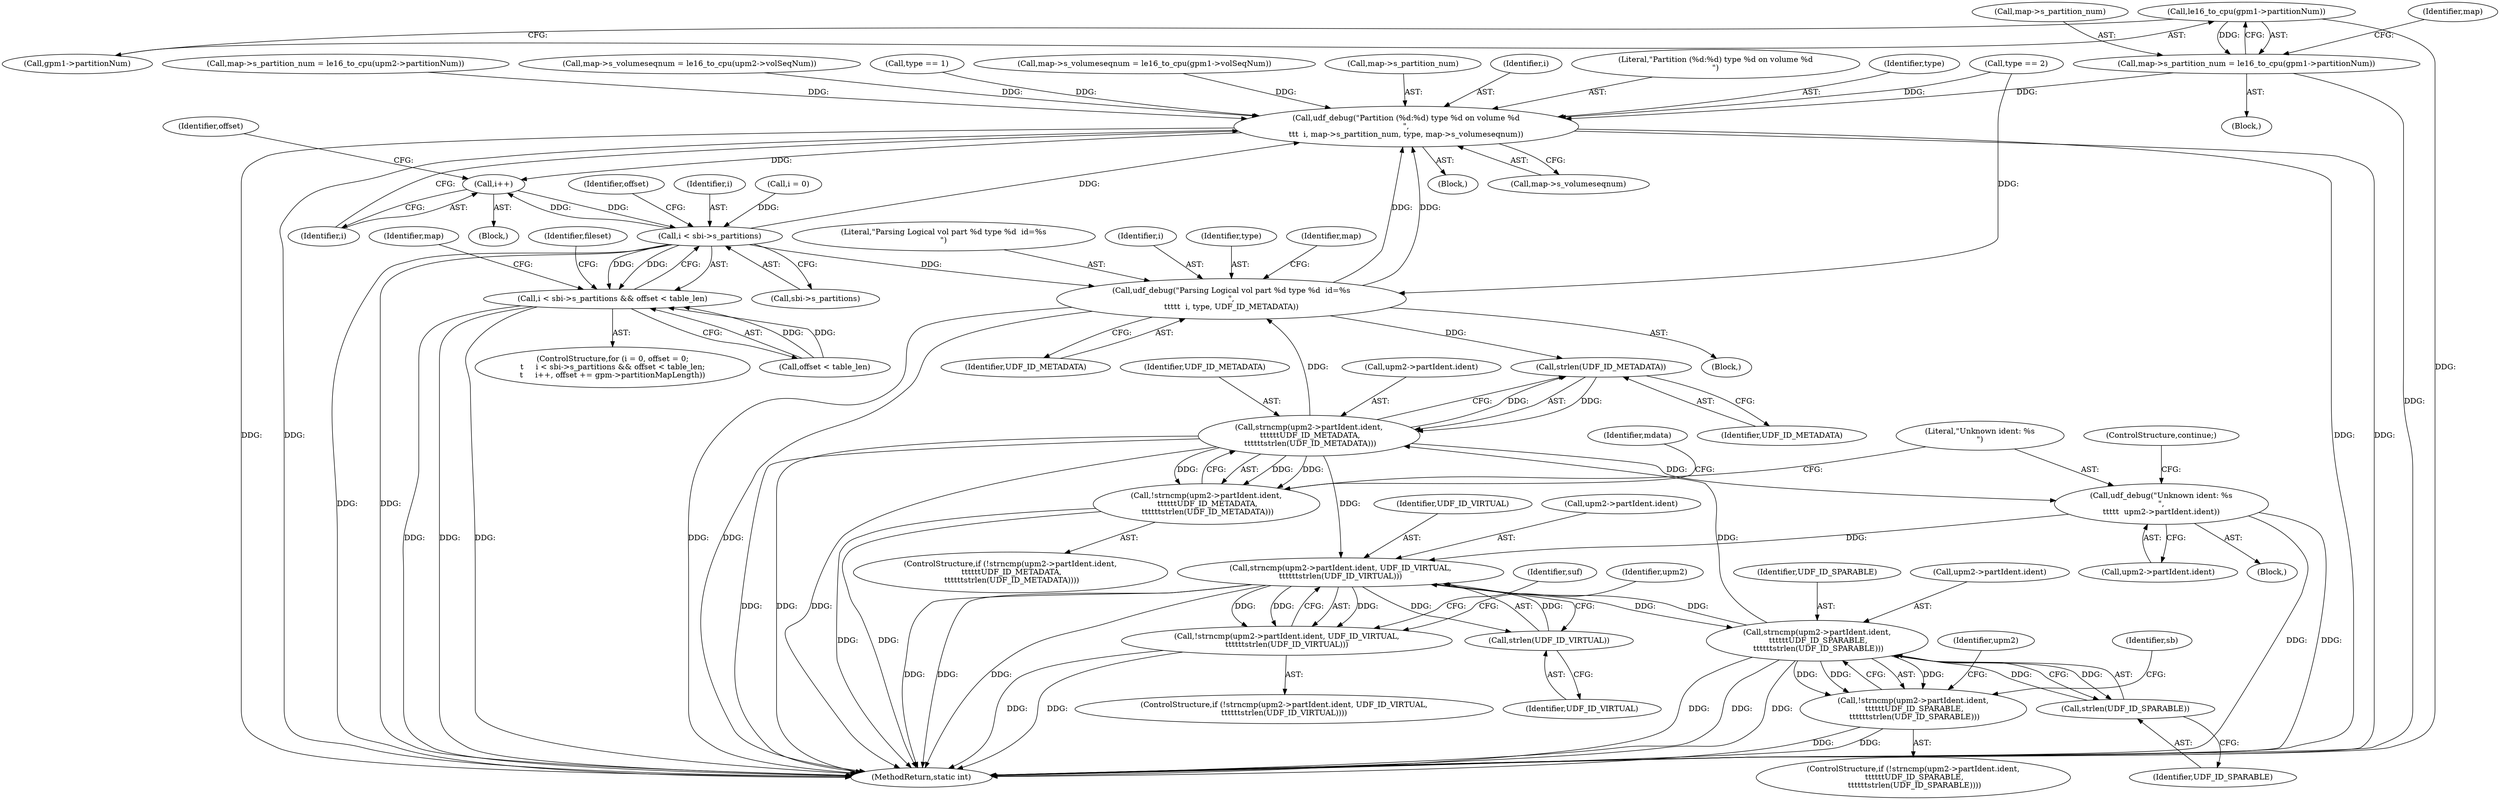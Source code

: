 digraph "0_linux_1df2ae31c724e57be9d7ac00d78db8a5dabdd050@pointer" {
"1000264" [label="(Call,le16_to_cpu(gpm1->partitionNum))"];
"1000260" [label="(Call,map->s_partition_num = le16_to_cpu(gpm1->partitionNum))"];
"1000534" [label="(Call,udf_debug(\"Partition (%d:%d) type %d on volume %d\n\",\n\t\t\t  i, map->s_partition_num, type, map->s_volumeseqnum))"];
"1000204" [label="(Call,i++)"];
"1000195" [label="(Call,i < sbi->s_partitions)"];
"1000194" [label="(Call,i < sbi->s_partitions && offset < table_len)"];
"1000393" [label="(Call,udf_debug(\"Parsing Logical vol part %d type %d  id=%s\n\",\n\t\t\t\t\t  i, type, UDF_ID_METADATA))"];
"1000370" [label="(Call,strlen(UDF_ID_METADATA))"];
"1000363" [label="(Call,strncmp(upm2->partIdent.ident,\n \t\t\t\t\t\tUDF_ID_METADATA,\n \t\t\t\t\t\tstrlen(UDF_ID_METADATA)))"];
"1000287" [label="(Call,strncmp(upm2->partIdent.ident, UDF_ID_VIRTUAL,\n\t\t\t\t\t\tstrlen(UDF_ID_VIRTUAL)))"];
"1000286" [label="(Call,!strncmp(upm2->partIdent.ident, UDF_ID_VIRTUAL,\n\t\t\t\t\t\tstrlen(UDF_ID_VIRTUAL)))"];
"1000294" [label="(Call,strlen(UDF_ID_VIRTUAL))"];
"1000340" [label="(Call,strncmp(upm2->partIdent.ident,\n \t\t\t\t\t\tUDF_ID_SPARABLE,\n \t\t\t\t\t\tstrlen(UDF_ID_SPARABLE)))"];
"1000339" [label="(Call,!strncmp(upm2->partIdent.ident,\n \t\t\t\t\t\tUDF_ID_SPARABLE,\n \t\t\t\t\t\tstrlen(UDF_ID_SPARABLE)))"];
"1000347" [label="(Call,strlen(UDF_ID_SPARABLE))"];
"1000362" [label="(Call,!strncmp(upm2->partIdent.ident,\n \t\t\t\t\t\tUDF_ID_METADATA,\n \t\t\t\t\t\tstrlen(UDF_ID_METADATA)))"];
"1000510" [label="(Call,udf_debug(\"Unknown ident: %s\n\",\n\t\t\t\t\t  upm2->partIdent.ident))"];
"1000205" [label="(Identifier,i)"];
"1000201" [label="(Identifier,offset)"];
"1000371" [label="(Identifier,UDF_ID_METADATA)"];
"1000287" [label="(Call,strncmp(upm2->partIdent.ident, UDF_ID_VIRTUAL,\n\t\t\t\t\t\tstrlen(UDF_ID_VIRTUAL)))"];
"1000260" [label="(Call,map->s_partition_num = le16_to_cpu(gpm1->partitionNum))"];
"1000372" [label="(Block,)"];
"1000195" [label="(Call,i < sbi->s_partitions)"];
"1000512" [label="(Call,upm2->partIdent.ident)"];
"1000369" [label="(Identifier,UDF_ID_METADATA)"];
"1000261" [label="(Call,map->s_partition_num)"];
"1000340" [label="(Call,strncmp(upm2->partIdent.ident,\n \t\t\t\t\t\tUDF_ID_SPARABLE,\n \t\t\t\t\t\tstrlen(UDF_ID_SPARABLE)))"];
"1000275" [label="(Call,type == 2)"];
"1000362" [label="(Call,!strncmp(upm2->partIdent.ident,\n \t\t\t\t\t\tUDF_ID_METADATA,\n \t\t\t\t\t\tstrlen(UDF_ID_METADATA)))"];
"1000203" [label="(Block,)"];
"1000196" [label="(Identifier,i)"];
"1000361" [label="(ControlStructure,if (!strncmp(upm2->partIdent.ident,\n \t\t\t\t\t\tUDF_ID_METADATA,\n \t\t\t\t\t\tstrlen(UDF_ID_METADATA))))"];
"1000526" [label="(Call,map->s_partition_num = le16_to_cpu(upm2->partitionNum))"];
"1000294" [label="(Call,strlen(UDF_ID_VIRTUAL))"];
"1000394" [label="(Literal,\"Parsing Logical vol part %d type %d  id=%s\n\")"];
"1000293" [label="(Identifier,UDF_ID_VIRTUAL)"];
"1000395" [label="(Identifier,i)"];
"1000211" [label="(Block,)"];
"1000364" [label="(Call,upm2->partIdent.ident)"];
"1000346" [label="(Identifier,UDF_ID_SPARABLE)"];
"1000397" [label="(Identifier,UDF_ID_METADATA)"];
"1000518" [label="(Call,map->s_volumeseqnum = le16_to_cpu(upm2->volSeqNum))"];
"1000270" [label="(Identifier,map)"];
"1000237" [label="(Call,type == 1)"];
"1000509" [label="(Block,)"];
"1000541" [label="(Call,map->s_volumeseqnum)"];
"1000366" [label="(Identifier,upm2)"];
"1000353" [label="(Identifier,sb)"];
"1000510" [label="(Call,udf_debug(\"Unknown ident: %s\n\",\n\t\t\t\t\t  upm2->partIdent.ident))"];
"1000265" [label="(Call,gpm1->partitionNum)"];
"1000252" [label="(Call,map->s_volumeseqnum = le16_to_cpu(gpm1->volSeqNum))"];
"1000537" [label="(Call,map->s_partition_num)"];
"1000200" [label="(Call,offset < table_len)"];
"1000545" [label="(Identifier,fileset)"];
"1000590" [label="(MethodReturn,static int)"];
"1000240" [label="(Block,)"];
"1000299" [label="(Identifier,suf)"];
"1000517" [label="(ControlStructure,continue;)"];
"1000536" [label="(Identifier,i)"];
"1000535" [label="(Literal,\"Partition (%d:%d) type %d on volume %d\n\")"];
"1000186" [label="(ControlStructure,for (i = 0, offset = 0;\n\t     i < sbi->s_partitions && offset < table_len;\n\t     i++, offset += gpm->partitionMapLength))"];
"1000348" [label="(Identifier,UDF_ID_SPARABLE)"];
"1000285" [label="(ControlStructure,if (!strncmp(upm2->partIdent.ident, UDF_ID_VIRTUAL,\n\t\t\t\t\t\tstrlen(UDF_ID_VIRTUAL))))"];
"1000288" [label="(Call,upm2->partIdent.ident)"];
"1000204" [label="(Call,i++)"];
"1000295" [label="(Identifier,UDF_ID_VIRTUAL)"];
"1000534" [label="(Call,udf_debug(\"Partition (%d:%d) type %d on volume %d\n\",\n\t\t\t  i, map->s_partition_num, type, map->s_volumeseqnum))"];
"1000363" [label="(Call,strncmp(upm2->partIdent.ident,\n \t\t\t\t\t\tUDF_ID_METADATA,\n \t\t\t\t\t\tstrlen(UDF_ID_METADATA)))"];
"1000264" [label="(Call,le16_to_cpu(gpm1->partitionNum))"];
"1000396" [label="(Identifier,type)"];
"1000207" [label="(Identifier,offset)"];
"1000341" [label="(Call,upm2->partIdent.ident)"];
"1000540" [label="(Identifier,type)"];
"1000370" [label="(Call,strlen(UDF_ID_METADATA))"];
"1000343" [label="(Identifier,upm2)"];
"1000393" [label="(Call,udf_debug(\"Parsing Logical vol part %d type %d  id=%s\n\",\n\t\t\t\t\t  i, type, UDF_ID_METADATA))"];
"1000194" [label="(Call,i < sbi->s_partitions && offset < table_len)"];
"1000286" [label="(Call,!strncmp(upm2->partIdent.ident, UDF_ID_VIRTUAL,\n\t\t\t\t\t\tstrlen(UDF_ID_VIRTUAL)))"];
"1000375" [label="(Identifier,mdata)"];
"1000400" [label="(Identifier,map)"];
"1000347" [label="(Call,strlen(UDF_ID_SPARABLE))"];
"1000338" [label="(ControlStructure,if (!strncmp(upm2->partIdent.ident,\n \t\t\t\t\t\tUDF_ID_SPARABLE,\n \t\t\t\t\t\tstrlen(UDF_ID_SPARABLE))))"];
"1000511" [label="(Literal,\"Unknown ident: %s\n\")"];
"1000214" [label="(Identifier,map)"];
"1000188" [label="(Call,i = 0)"];
"1000197" [label="(Call,sbi->s_partitions)"];
"1000339" [label="(Call,!strncmp(upm2->partIdent.ident,\n \t\t\t\t\t\tUDF_ID_SPARABLE,\n \t\t\t\t\t\tstrlen(UDF_ID_SPARABLE)))"];
"1000264" -> "1000260"  [label="AST: "];
"1000264" -> "1000265"  [label="CFG: "];
"1000265" -> "1000264"  [label="AST: "];
"1000260" -> "1000264"  [label="CFG: "];
"1000264" -> "1000590"  [label="DDG: "];
"1000264" -> "1000260"  [label="DDG: "];
"1000260" -> "1000240"  [label="AST: "];
"1000261" -> "1000260"  [label="AST: "];
"1000270" -> "1000260"  [label="CFG: "];
"1000260" -> "1000590"  [label="DDG: "];
"1000260" -> "1000534"  [label="DDG: "];
"1000534" -> "1000211"  [label="AST: "];
"1000534" -> "1000541"  [label="CFG: "];
"1000535" -> "1000534"  [label="AST: "];
"1000536" -> "1000534"  [label="AST: "];
"1000537" -> "1000534"  [label="AST: "];
"1000540" -> "1000534"  [label="AST: "];
"1000541" -> "1000534"  [label="AST: "];
"1000205" -> "1000534"  [label="CFG: "];
"1000534" -> "1000590"  [label="DDG: "];
"1000534" -> "1000590"  [label="DDG: "];
"1000534" -> "1000590"  [label="DDG: "];
"1000534" -> "1000590"  [label="DDG: "];
"1000534" -> "1000204"  [label="DDG: "];
"1000195" -> "1000534"  [label="DDG: "];
"1000393" -> "1000534"  [label="DDG: "];
"1000393" -> "1000534"  [label="DDG: "];
"1000526" -> "1000534"  [label="DDG: "];
"1000237" -> "1000534"  [label="DDG: "];
"1000275" -> "1000534"  [label="DDG: "];
"1000252" -> "1000534"  [label="DDG: "];
"1000518" -> "1000534"  [label="DDG: "];
"1000204" -> "1000203"  [label="AST: "];
"1000204" -> "1000205"  [label="CFG: "];
"1000205" -> "1000204"  [label="AST: "];
"1000207" -> "1000204"  [label="CFG: "];
"1000204" -> "1000195"  [label="DDG: "];
"1000195" -> "1000204"  [label="DDG: "];
"1000195" -> "1000194"  [label="AST: "];
"1000195" -> "1000197"  [label="CFG: "];
"1000196" -> "1000195"  [label="AST: "];
"1000197" -> "1000195"  [label="AST: "];
"1000201" -> "1000195"  [label="CFG: "];
"1000194" -> "1000195"  [label="CFG: "];
"1000195" -> "1000590"  [label="DDG: "];
"1000195" -> "1000590"  [label="DDG: "];
"1000195" -> "1000194"  [label="DDG: "];
"1000195" -> "1000194"  [label="DDG: "];
"1000188" -> "1000195"  [label="DDG: "];
"1000195" -> "1000393"  [label="DDG: "];
"1000194" -> "1000186"  [label="AST: "];
"1000194" -> "1000200"  [label="CFG: "];
"1000200" -> "1000194"  [label="AST: "];
"1000214" -> "1000194"  [label="CFG: "];
"1000545" -> "1000194"  [label="CFG: "];
"1000194" -> "1000590"  [label="DDG: "];
"1000194" -> "1000590"  [label="DDG: "];
"1000194" -> "1000590"  [label="DDG: "];
"1000200" -> "1000194"  [label="DDG: "];
"1000200" -> "1000194"  [label="DDG: "];
"1000393" -> "1000372"  [label="AST: "];
"1000393" -> "1000397"  [label="CFG: "];
"1000394" -> "1000393"  [label="AST: "];
"1000395" -> "1000393"  [label="AST: "];
"1000396" -> "1000393"  [label="AST: "];
"1000397" -> "1000393"  [label="AST: "];
"1000400" -> "1000393"  [label="CFG: "];
"1000393" -> "1000590"  [label="DDG: "];
"1000393" -> "1000590"  [label="DDG: "];
"1000393" -> "1000370"  [label="DDG: "];
"1000275" -> "1000393"  [label="DDG: "];
"1000363" -> "1000393"  [label="DDG: "];
"1000370" -> "1000363"  [label="AST: "];
"1000370" -> "1000371"  [label="CFG: "];
"1000371" -> "1000370"  [label="AST: "];
"1000363" -> "1000370"  [label="CFG: "];
"1000370" -> "1000363"  [label="DDG: "];
"1000363" -> "1000370"  [label="DDG: "];
"1000363" -> "1000362"  [label="AST: "];
"1000364" -> "1000363"  [label="AST: "];
"1000369" -> "1000363"  [label="AST: "];
"1000362" -> "1000363"  [label="CFG: "];
"1000363" -> "1000590"  [label="DDG: "];
"1000363" -> "1000590"  [label="DDG: "];
"1000363" -> "1000590"  [label="DDG: "];
"1000363" -> "1000287"  [label="DDG: "];
"1000363" -> "1000362"  [label="DDG: "];
"1000363" -> "1000362"  [label="DDG: "];
"1000363" -> "1000362"  [label="DDG: "];
"1000340" -> "1000363"  [label="DDG: "];
"1000363" -> "1000510"  [label="DDG: "];
"1000287" -> "1000286"  [label="AST: "];
"1000287" -> "1000294"  [label="CFG: "];
"1000288" -> "1000287"  [label="AST: "];
"1000293" -> "1000287"  [label="AST: "];
"1000294" -> "1000287"  [label="AST: "];
"1000286" -> "1000287"  [label="CFG: "];
"1000287" -> "1000590"  [label="DDG: "];
"1000287" -> "1000590"  [label="DDG: "];
"1000287" -> "1000590"  [label="DDG: "];
"1000287" -> "1000286"  [label="DDG: "];
"1000287" -> "1000286"  [label="DDG: "];
"1000287" -> "1000286"  [label="DDG: "];
"1000340" -> "1000287"  [label="DDG: "];
"1000510" -> "1000287"  [label="DDG: "];
"1000294" -> "1000287"  [label="DDG: "];
"1000287" -> "1000294"  [label="DDG: "];
"1000287" -> "1000340"  [label="DDG: "];
"1000286" -> "1000285"  [label="AST: "];
"1000299" -> "1000286"  [label="CFG: "];
"1000343" -> "1000286"  [label="CFG: "];
"1000286" -> "1000590"  [label="DDG: "];
"1000286" -> "1000590"  [label="DDG: "];
"1000294" -> "1000295"  [label="CFG: "];
"1000295" -> "1000294"  [label="AST: "];
"1000340" -> "1000339"  [label="AST: "];
"1000340" -> "1000347"  [label="CFG: "];
"1000341" -> "1000340"  [label="AST: "];
"1000346" -> "1000340"  [label="AST: "];
"1000347" -> "1000340"  [label="AST: "];
"1000339" -> "1000340"  [label="CFG: "];
"1000340" -> "1000590"  [label="DDG: "];
"1000340" -> "1000590"  [label="DDG: "];
"1000340" -> "1000590"  [label="DDG: "];
"1000340" -> "1000339"  [label="DDG: "];
"1000340" -> "1000339"  [label="DDG: "];
"1000340" -> "1000339"  [label="DDG: "];
"1000347" -> "1000340"  [label="DDG: "];
"1000340" -> "1000347"  [label="DDG: "];
"1000339" -> "1000338"  [label="AST: "];
"1000353" -> "1000339"  [label="CFG: "];
"1000366" -> "1000339"  [label="CFG: "];
"1000339" -> "1000590"  [label="DDG: "];
"1000339" -> "1000590"  [label="DDG: "];
"1000347" -> "1000348"  [label="CFG: "];
"1000348" -> "1000347"  [label="AST: "];
"1000362" -> "1000361"  [label="AST: "];
"1000375" -> "1000362"  [label="CFG: "];
"1000511" -> "1000362"  [label="CFG: "];
"1000362" -> "1000590"  [label="DDG: "];
"1000362" -> "1000590"  [label="DDG: "];
"1000510" -> "1000509"  [label="AST: "];
"1000510" -> "1000512"  [label="CFG: "];
"1000511" -> "1000510"  [label="AST: "];
"1000512" -> "1000510"  [label="AST: "];
"1000517" -> "1000510"  [label="CFG: "];
"1000510" -> "1000590"  [label="DDG: "];
"1000510" -> "1000590"  [label="DDG: "];
}
